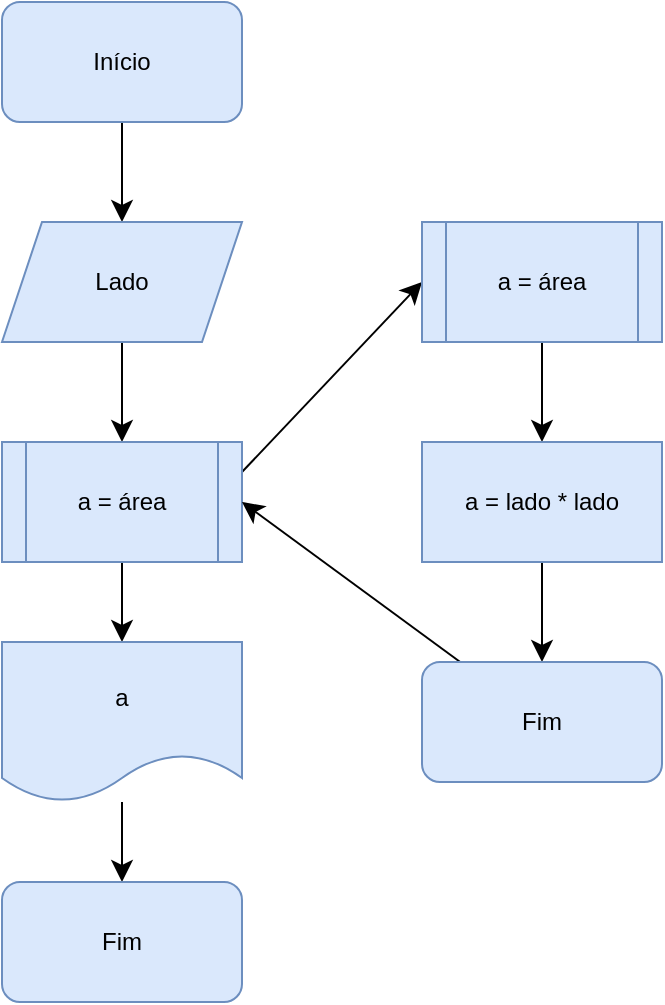 <mxfile version="26.0.14">
  <diagram name="Página-1" id="AASaVsGqsHKmQeSRtSgA">
    <mxGraphModel dx="2261" dy="796" grid="1" gridSize="10" guides="1" tooltips="1" connect="1" arrows="1" fold="1" page="1" pageScale="1" pageWidth="827" pageHeight="1169" math="0" shadow="0">
      <root>
        <mxCell id="0" />
        <mxCell id="1" parent="0" />
        <mxCell id="gwW4t8yrJWdQmK4XyxCb-3" style="edgeStyle=none;curved=1;rounded=0;orthogonalLoop=1;jettySize=auto;html=1;entryX=0.5;entryY=0;entryDx=0;entryDy=0;fontSize=12;startSize=8;endSize=8;" edge="1" parent="1" source="gwW4t8yrJWdQmK4XyxCb-1" target="gwW4t8yrJWdQmK4XyxCb-2">
          <mxGeometry relative="1" as="geometry" />
        </mxCell>
        <mxCell id="gwW4t8yrJWdQmK4XyxCb-1" value="Início" style="rounded=1;whiteSpace=wrap;html=1;fillColor=#dae8fc;strokeColor=#6c8ebf;" vertex="1" parent="1">
          <mxGeometry x="-578" y="335" width="120" height="60" as="geometry" />
        </mxCell>
        <mxCell id="gwW4t8yrJWdQmK4XyxCb-5" value="" style="edgeStyle=none;curved=1;rounded=0;orthogonalLoop=1;jettySize=auto;html=1;fontSize=12;startSize=8;endSize=8;" edge="1" parent="1" source="gwW4t8yrJWdQmK4XyxCb-2" target="gwW4t8yrJWdQmK4XyxCb-4">
          <mxGeometry relative="1" as="geometry" />
        </mxCell>
        <mxCell id="gwW4t8yrJWdQmK4XyxCb-2" value="Lado" style="shape=parallelogram;perimeter=parallelogramPerimeter;whiteSpace=wrap;html=1;fixedSize=1;fillColor=#dae8fc;strokeColor=#6c8ebf;" vertex="1" parent="1">
          <mxGeometry x="-578" y="445" width="120" height="60" as="geometry" />
        </mxCell>
        <mxCell id="gwW4t8yrJWdQmK4XyxCb-7" value="" style="edgeStyle=none;curved=1;rounded=0;orthogonalLoop=1;jettySize=auto;html=1;fontSize=12;startSize=8;endSize=8;entryX=0;entryY=0.5;entryDx=0;entryDy=0;exitX=1;exitY=0.25;exitDx=0;exitDy=0;" edge="1" parent="1" source="gwW4t8yrJWdQmK4XyxCb-4" target="gwW4t8yrJWdQmK4XyxCb-6">
          <mxGeometry relative="1" as="geometry" />
        </mxCell>
        <mxCell id="gwW4t8yrJWdQmK4XyxCb-14" value="" style="edgeStyle=none;curved=1;rounded=0;orthogonalLoop=1;jettySize=auto;html=1;fontSize=12;startSize=8;endSize=8;" edge="1" parent="1" source="gwW4t8yrJWdQmK4XyxCb-4" target="gwW4t8yrJWdQmK4XyxCb-13">
          <mxGeometry relative="1" as="geometry" />
        </mxCell>
        <mxCell id="gwW4t8yrJWdQmK4XyxCb-4" value="a = área" style="shape=process;whiteSpace=wrap;html=1;backgroundOutline=1;fillColor=#dae8fc;strokeColor=#6c8ebf;" vertex="1" parent="1">
          <mxGeometry x="-578" y="555" width="120" height="60" as="geometry" />
        </mxCell>
        <mxCell id="gwW4t8yrJWdQmK4XyxCb-9" value="" style="edgeStyle=none;curved=1;rounded=0;orthogonalLoop=1;jettySize=auto;html=1;fontSize=12;startSize=8;endSize=8;" edge="1" parent="1" source="gwW4t8yrJWdQmK4XyxCb-6" target="gwW4t8yrJWdQmK4XyxCb-8">
          <mxGeometry relative="1" as="geometry" />
        </mxCell>
        <mxCell id="gwW4t8yrJWdQmK4XyxCb-6" value="a = área" style="shape=process;whiteSpace=wrap;html=1;backgroundOutline=1;fillColor=#dae8fc;strokeColor=#6c8ebf;" vertex="1" parent="1">
          <mxGeometry x="-368" y="445" width="120" height="60" as="geometry" />
        </mxCell>
        <mxCell id="gwW4t8yrJWdQmK4XyxCb-11" value="" style="edgeStyle=none;curved=1;rounded=0;orthogonalLoop=1;jettySize=auto;html=1;fontSize=12;startSize=8;endSize=8;" edge="1" parent="1" source="gwW4t8yrJWdQmK4XyxCb-8" target="gwW4t8yrJWdQmK4XyxCb-10">
          <mxGeometry relative="1" as="geometry" />
        </mxCell>
        <mxCell id="gwW4t8yrJWdQmK4XyxCb-8" value="a = lado * lado" style="whiteSpace=wrap;html=1;fillColor=#dae8fc;strokeColor=#6c8ebf;" vertex="1" parent="1">
          <mxGeometry x="-368" y="555" width="120" height="60" as="geometry" />
        </mxCell>
        <mxCell id="gwW4t8yrJWdQmK4XyxCb-12" style="edgeStyle=none;curved=1;rounded=0;orthogonalLoop=1;jettySize=auto;html=1;entryX=1;entryY=0.5;entryDx=0;entryDy=0;fontSize=12;startSize=8;endSize=8;" edge="1" parent="1" source="gwW4t8yrJWdQmK4XyxCb-10" target="gwW4t8yrJWdQmK4XyxCb-4">
          <mxGeometry relative="1" as="geometry" />
        </mxCell>
        <mxCell id="gwW4t8yrJWdQmK4XyxCb-10" value="Fim" style="rounded=1;whiteSpace=wrap;html=1;fillColor=#dae8fc;strokeColor=#6c8ebf;" vertex="1" parent="1">
          <mxGeometry x="-368" y="665" width="120" height="60" as="geometry" />
        </mxCell>
        <mxCell id="gwW4t8yrJWdQmK4XyxCb-16" value="" style="edgeStyle=none;curved=1;rounded=0;orthogonalLoop=1;jettySize=auto;html=1;fontSize=12;startSize=8;endSize=8;" edge="1" parent="1" source="gwW4t8yrJWdQmK4XyxCb-13" target="gwW4t8yrJWdQmK4XyxCb-15">
          <mxGeometry relative="1" as="geometry" />
        </mxCell>
        <mxCell id="gwW4t8yrJWdQmK4XyxCb-13" value="a" style="shape=document;whiteSpace=wrap;html=1;boundedLbl=1;fillColor=#dae8fc;strokeColor=#6c8ebf;" vertex="1" parent="1">
          <mxGeometry x="-578" y="655" width="120" height="80" as="geometry" />
        </mxCell>
        <mxCell id="gwW4t8yrJWdQmK4XyxCb-15" value="Fim" style="rounded=1;whiteSpace=wrap;html=1;fillColor=#dae8fc;strokeColor=#6c8ebf;" vertex="1" parent="1">
          <mxGeometry x="-578" y="775" width="120" height="60" as="geometry" />
        </mxCell>
      </root>
    </mxGraphModel>
  </diagram>
</mxfile>

